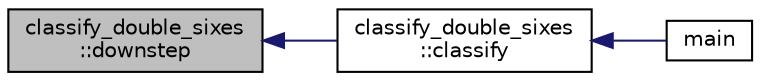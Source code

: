 digraph "classify_double_sixes::downstep"
{
  edge [fontname="Helvetica",fontsize="10",labelfontname="Helvetica",labelfontsize="10"];
  node [fontname="Helvetica",fontsize="10",shape=record];
  rankdir="LR";
  Node1807 [label="classify_double_sixes\l::downstep",height=0.2,width=0.4,color="black", fillcolor="grey75", style="filled", fontcolor="black"];
  Node1807 -> Node1808 [dir="back",color="midnightblue",fontsize="10",style="solid",fontname="Helvetica"];
  Node1808 [label="classify_double_sixes\l::classify",height=0.2,width=0.4,color="black", fillcolor="white", style="filled",URL="$dd/d23/classclassify__double__sixes.html#aa22b7c156d68376a603743c8b43a58ef"];
  Node1808 -> Node1809 [dir="back",color="midnightblue",fontsize="10",style="solid",fontname="Helvetica"];
  Node1809 [label="main",height=0.2,width=0.4,color="black", fillcolor="white", style="filled",URL="$df/df8/surface__classify_8_c.html#a217dbf8b442f20279ea00b898af96f52"];
}
